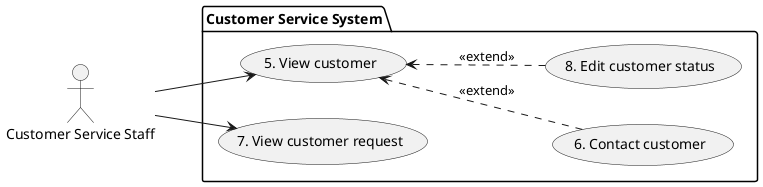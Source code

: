 @startuml "Customer Service System"

left to right direction
actor "Customer Service Staff" as S

package "Customer Service System" {
    (5. View customer) as (UC-5)
    (6. Contact customer) as (UC-6)
    (7. View customer request) as (UC-7)
    (8. Edit customer status) as (UC-8)

    S --> (UC-5)
    S --> (UC-7)

    (UC-5) <.. (UC-8) : <<extend>>
    (UC-5) <.. (UC-6) : <<extend>>
}

@enduml